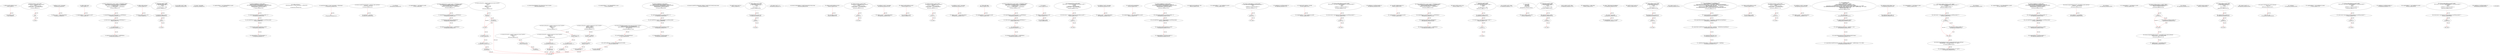 digraph  {
13 [label="2_ address payable lastPlayer_re_ent2;\n13-new_variable-3-3", method="", type_label=new_variable];
17 [label="3_ uint jackpot_re_ent2;\n17-new_variable-4-4", method="", type_label=new_variable];
21 [label="4_ function buyTicket_re_ent2() public{\n	    if (!(lastPlayer_re_ent2.send(jackpot_re_ent2)))\n        revert();\n      lastPlayer_re_ent2 = msg.sender;\n      jackpot_re_ent2    = address(this).balance;\n    }\n21-function_definition-5-10", method="buyTicket_re_ent2()", type_label=function_definition];
25 [label="5_ if\n25-if-6-7", method="buyTicket_re_ent2()", type_label=if];
1868 [label="5_ end_if", method="buyTicket_re_ent2()", type_label=end_if];
36 [label="7_ lastPlayer_re_ent2 = msg.sender;\n36-expression_statement-8-8", method="buyTicket_re_ent2()", type_label=expression_statement];
42 [label="8_ jackpot_re_ent2    = address(this).balance;\n42-expression_statement-9-9", method="buyTicket_re_ent2()", type_label=expression_statement];
50 [label="10_ address public owner;\n50-new_variable-11-11", method="", type_label=new_variable];
55 [label="11_ mapping(address => uint) balances_re_ent17;\n55-new_variable-12-12", method="", type_label=new_variable];
61 [label="12_ function withdrawFunds_re_ent17 (uint256 _weiToWithdraw) public {\n        require(balances_re_ent17[msg.sender] >= _weiToWithdraw);\n        (bool success,)=msg.sender.call.value(_weiToWithdraw)(\"\");\n        require(success);   \n        balances_re_ent17[msg.sender] -= _weiToWithdraw;\n    }\n61-function_definition-13-18", method="withdrawFunds_re_ent17(uint256 _weiToWithdraw)", type_label=function_definition];
69 [label="13_ require(balances_re_ent17[msg.sender] >= _weiToWithdraw);\n69-expression_statement-14-14", method="withdrawFunds_re_ent17(uint256 _weiToWithdraw)", type_label=expression_statement];
80 [label="14_ (bool success,)=msg.sender.call.value(_weiToWithdraw)(\"\");\n80-new_variable-15-15", method="withdrawFunds_re_ent17(uint256 _weiToWithdraw)", type_label=new_variable];
100 [label="15_ require(success);\n100-expression_statement-16-16", method="withdrawFunds_re_ent17(uint256 _weiToWithdraw)", type_label=expression_statement];
105 [label="16_ balances_re_ent17[msg.sender] -= _weiToWithdraw;\n105-expression_statement-17-17", method="withdrawFunds_re_ent17(uint256 _weiToWithdraw)", type_label=expression_statement];
113 [label="18_ address public newOwner;\n113-new_variable-19-19", method="", type_label=new_variable];
118 [label="19_ bool not_called_re_ent27 = true;\n118-new_variable-20-20", method="", type_label=new_variable];
124 [label="20_ function bug_re_ent27() public{\n        require(not_called_re_ent27);\n        if( ! (msg.sender.send(1 ether) ) ){\n            revert();\n        }\n        not_called_re_ent27 = false;\n    }\n124-function_definition-21-27", method="bug_re_ent27()", type_label=function_definition];
128 [label="21_ require(not_called_re_ent27);\n128-expression_statement-22-22", method="bug_re_ent27()", type_label=expression_statement];
133 [label="22_ if\n133-if-23-25", method="bug_re_ent27()", type_label=if];
1976 [label="22_ end_if", method="bug_re_ent27()", type_label=end_if];
148 [label="25_ not_called_re_ent27 = false;\n148-expression_statement-26-26", method="bug_re_ent27()", type_label=expression_statement];
165 [label="29_ owner = msg.sender;\n165-expression_statement-30-30", method="", type_label=expression_statement];
171 [label="31_ mapping(address => uint) redeemableEther_re_ent32;\n171-new_variable-32-32", method="", type_label=new_variable];
177 [label="32_ function claimReward_re_ent32() public {        \n        require(redeemableEther_re_ent32[msg.sender] > 0);\n        uint transferValue_re_ent32 = redeemableEther_re_ent32[msg.sender];\n        msg.sender.transfer(transferValue_re_ent32);    \n        redeemableEther_re_ent32[msg.sender] = 0;\n    }\n177-function_definition-33-38", method="claimReward_re_ent32()", type_label=function_definition];
181 [label="33_ require(redeemableEther_re_ent32[msg.sender] > 0);\n181-expression_statement-34-34", method="claimReward_re_ent32()", type_label=expression_statement];
192 [label="34_ uint transferValue_re_ent32 = redeemableEther_re_ent32[msg.sender];\n192-new_variable-35-35", method="claimReward_re_ent32()", type_label=new_variable];
202 [label="35_ msg.sender.transfer(transferValue_re_ent32);\n202-expression_statement-36-36", method="claimReward_re_ent32()", type_label=expression_statement];
211 [label="36_ redeemableEther_re_ent32[msg.sender] = 0;\n211-expression_statement-37-37", method="claimReward_re_ent32()", type_label=expression_statement];
219 [label="38_ modifier onlyOwner {\n        require(msg.sender == owner || msg.sender == address(this));\n        _;\n    }\n219-expression_statement-39-42", method="", type_label=expression_statement];
222 [label="39_ require(msg.sender == owner || msg.sender == address(this));\n222-expression_statement-40-40", method="", type_label=expression_statement];
239 [label="40_ _;\n239-expression_statement-41-41", method="", type_label=expression_statement];
241 [label="42_ function transferOwnership(address _newOwner) public onlyOwner {\n        newOwner = _newOwner;\n    }\n241-function_definition-43-45", method="transferOwnership(address _newOwner)", type_label=function_definition];
248 [label="42_ onlyOwner\n248-expression_statement-43-43", method="transferOwnership(address _newOwner)", type_label=expression_statement];
251 [label="43_ newOwner = _newOwner;\n251-expression_statement-44-44", method="transferOwnership(address _newOwner)", type_label=expression_statement];
255 [label="45_ mapping(address => uint) balances_re_ent38;\n255-new_variable-46-46", method="", type_label=new_variable];
261 [label="46_ function withdrawFunds_re_ent38 (uint256 _weiToWithdraw) public {\n        require(balances_re_ent38[msg.sender] >= _weiToWithdraw);\n        require(msg.sender.send(_weiToWithdraw));   \n        balances_re_ent38[msg.sender] -= _weiToWithdraw;\n    }\n261-function_definition-47-51", method="withdrawFunds_re_ent38(uint256 _weiToWithdraw)", type_label=function_definition];
269 [label="47_ require(balances_re_ent38[msg.sender] >= _weiToWithdraw);\n269-expression_statement-48-48", method="withdrawFunds_re_ent38(uint256 _weiToWithdraw)", type_label=expression_statement];
280 [label="48_ require(msg.sender.send(_weiToWithdraw));\n280-expression_statement-49-49", method="withdrawFunds_re_ent38(uint256 _weiToWithdraw)", type_label=expression_statement];
292 [label="49_ balances_re_ent38[msg.sender] -= _weiToWithdraw;\n292-expression_statement-50-50", method="withdrawFunds_re_ent38(uint256 _weiToWithdraw)", type_label=expression_statement];
303 [label="53_ function mul(uint256 a, uint256 b) internal pure returns (uint256) {\n    if (a == 0) {\n      return 0;\n    }\n    uint256 c = a * b;\n    assert(c / a == b);\n    return c;\n  }\n303-function_definition-54-61", method="mul(uint256 a,uint256 b)", type_label=function_definition];
320 [label="54_ if_a == 0\n320-if-55-57", method="mul(uint256 a,uint256 b)", type_label=if];
2163 [label="54_ end_if", method="mul(uint256 a,uint256 b)", type_label=end_if];
325 [label="55_ return 0;\n325-return-56-56", method="mul(uint256 a,uint256 b)", type_label=return];
327 [label="57_ uint256 c = a * b;\n327-new_variable-58-58", method="mul(uint256 a,uint256 b)", type_label=new_variable];
335 [label="58_ assert(c / a == b);\n335-expression_statement-59-59", method="mul(uint256 a,uint256 b)", type_label=expression_statement];
344 [label="59_ return c;\n344-return-60-60", method="mul(uint256 a,uint256 b)", type_label=return];
346 [label="61_ function div(uint256 a, uint256 b) internal pure returns (uint256) {\n    uint256 c = a / b;\n    return c;\n  }\n346-function_definition-62-65", method="div(uint256 a,uint256 b)", type_label=function_definition];
363 [label="62_ uint256 c = a / b;\n363-new_variable-63-63", method="div(uint256 a,uint256 b)", type_label=new_variable];
371 [label="63_ return c;\n371-return-64-64", method="div(uint256 a,uint256 b)", type_label=return];
373 [label="65_ function sub(uint256 a, uint256 b) internal pure returns (uint256) {\n    assert(b <= a);\n    return a - b;\n  }\n373-function_definition-66-69", method="sub(uint256 a,uint256 b)", type_label=function_definition];
390 [label="66_ assert(b <= a);\n390-expression_statement-67-67", method="sub(uint256 a,uint256 b)", type_label=expression_statement];
397 [label="67_ return a - b;\n397-return-68-68", method="sub(uint256 a,uint256 b)", type_label=return];
401 [label="69_ function add(uint256 a, uint256 b) internal pure returns (uint256) {\n    uint256 c = a + b;\n    assert(c >= a);\n    return c;\n  }\n401-function_definition-70-74", method="add(uint256 a,uint256 b)", type_label=function_definition];
418 [label="70_ uint256 c = a + b;\n418-new_variable-71-71", method="add(uint256 a,uint256 b)", type_label=new_variable];
426 [label="71_ assert(c >= a);\n426-expression_statement-72-72", method="add(uint256 a,uint256 b)", type_label=expression_statement];
433 [label="72_ return c;\n433-return-73-73", method="add(uint256 a,uint256 b)", type_label=return];
435 [label="74_ function ceil(uint256 a, uint256 m) internal pure returns (uint256) {\n    uint256 c = add(a,m);\n    uint256 d = sub(c,1);\n    return mul(div(d,m),m);\n  }\n435-function_definition-75-79", method="ceil(uint256 a,uint256 m)", type_label=function_definition];
452 [label="75_ uint256 c = add(a,m);\n452-new_variable-76-76", method="ceil(uint256 a,uint256 m)", type_label=new_variable];
463 [label="76_ uint256 d = sub(c,1);\n463-new_variable-77-77", method="ceil(uint256 a,uint256 m)", type_label=new_variable];
474 [label="77_ return mul(div(d,m),m);\n474-return-78-78", method="ceil(uint256 a,uint256 m)", type_label=return];
489 [label="81_ function balanceOf(address who) external view returns (uint256);\n489-function_definition-82-82", method="balanceOf(address who)", type_label=function_definition];
501 [label="82_ mapping(address => uint) redeemableEther_re_ent4;\n501-new_variable-83-83", method="", type_label=new_variable];
507 [label="83_ function claimReward_re_ent4() public {        \n        require(redeemableEther_re_ent4[msg.sender] > 0);\n        uint transferValue_re_ent4 = redeemableEther_re_ent4[msg.sender];\n        msg.sender.transfer(transferValue_re_ent4);    \n        redeemableEther_re_ent4[msg.sender] = 0;\n    }\n507-function_definition-84-89", method="claimReward_re_ent4()", type_label=function_definition];
511 [label="84_ require(redeemableEther_re_ent4[msg.sender] > 0);\n511-expression_statement-85-85", method="claimReward_re_ent4()", type_label=expression_statement];
522 [label="85_ uint transferValue_re_ent4 = redeemableEther_re_ent4[msg.sender];\n522-new_variable-86-86", method="claimReward_re_ent4()", type_label=new_variable];
532 [label="86_ msg.sender.transfer(transferValue_re_ent4);\n532-expression_statement-87-87", method="claimReward_re_ent4()", type_label=expression_statement];
541 [label="87_ redeemableEther_re_ent4[msg.sender] = 0;\n541-expression_statement-88-88", method="claimReward_re_ent4()", type_label=expression_statement];
549 [label="89_ function transferFrom(address from, address to, uint256 value) external returns (bool);\n549-function_definition-90-90", method="transferFrom(address from,address to,uint256 value)", type_label=function_definition];
568 [label="90_ uint256 counter_re_ent7 =0;\n568-new_variable-91-91", method="", type_label=new_variable];
573 [label="91_ function callme_re_ent7() public{\n        require(counter_re_ent7<=5);\n	if( ! (msg.sender.send(10 ether) ) ){\n            revert();\n        }\n        counter_re_ent7 += 1;\n    }\n573-function_definition-92-98", method="callme_re_ent7()", type_label=function_definition];
577 [label="92_ require(counter_re_ent7<=5);\n577-expression_statement-93-93", method="callme_re_ent7()", type_label=expression_statement];
584 [label="93_ if\n584-if-94-96", method="callme_re_ent7()", type_label=if];
2427 [label="93_ end_if", method="callme_re_ent7()", type_label=end_if];
599 [label="96_ counter_re_ent7 += 1;\n599-expression_statement-97-97", method="callme_re_ent7()", type_label=expression_statement];
603 [label="98_ function transfer(address to, uint256 value) external returns (bool);\n603-function_definition-99-99", method="transfer(address to,uint256 value)", type_label=function_definition];
618 [label="99_ address payable lastPlayer_re_ent23;\n618-new_variable-100-100", method="", type_label=new_variable];
622 [label="100_ uint jackpot_re_ent23;\n622-new_variable-101-101", method="", type_label=new_variable];
626 [label="101_ function buyTicket_re_ent23() public{\n	    if (!(lastPlayer_re_ent23.send(jackpot_re_ent23)))\n        revert();\n      lastPlayer_re_ent23 = msg.sender;\n      jackpot_re_ent23    = address(this).balance;\n    }\n626-function_definition-102-107", method="buyTicket_re_ent23()", type_label=function_definition];
630 [label="102_ if\n630-if-103-104", method="buyTicket_re_ent23()", type_label=if];
2473 [label="102_ end_if", method="buyTicket_re_ent23()", type_label=end_if];
641 [label="104_ lastPlayer_re_ent23 = msg.sender;\n641-expression_statement-105-105", method="buyTicket_re_ent23()", type_label=expression_statement];
647 [label="105_ jackpot_re_ent23    = address(this).balance;\n647-expression_statement-106-106", method="buyTicket_re_ent23()", type_label=expression_statement];
661 [label="109_ address payable lastPlayer_re_ent37;\n661-new_variable-110-110", method="", type_label=new_variable];
665 [label="110_ uint jackpot_re_ent37;\n665-new_variable-111-111", method="", type_label=new_variable];
669 [label="111_ function buyTicket_re_ent37() public{\n	    if (!(lastPlayer_re_ent37.send(jackpot_re_ent37)))\n        revert();\n      lastPlayer_re_ent37 = msg.sender;\n      jackpot_re_ent37    = address(this).balance;\n    }\n669-function_definition-112-117", method="buyTicket_re_ent37()", type_label=function_definition];
673 [label="112_ if\n673-if-113-114", method="buyTicket_re_ent37()", type_label=if];
2516 [label="112_ end_if", method="buyTicket_re_ent37()", type_label=end_if];
684 [label="114_ lastPlayer_re_ent37 = msg.sender;\n684-expression_statement-115-115", method="buyTicket_re_ent37()", type_label=expression_statement];
690 [label="115_ jackpot_re_ent37    = address(this).balance;\n690-expression_statement-116-116", method="buyTicket_re_ent37()", type_label=expression_statement];
698 [label="117_ Token public token;\n698-new_variable-118-118", method="", type_label=new_variable];
704 [label="118_ mapping(address => uint) balances_re_ent3;\n704-new_variable-119-119", method="", type_label=new_variable];
710 [label="119_ function withdrawFunds_re_ent3 (uint256 _weiToWithdraw) public {\n        require(balances_re_ent3[msg.sender] >= _weiToWithdraw);\n	(bool success,)= msg.sender.call.value(_weiToWithdraw)(\"\");\n        require(success);   \n        balances_re_ent3[msg.sender] -= _weiToWithdraw;\n    }\n710-function_definition-120-125", method="withdrawFunds_re_ent3(uint256 _weiToWithdraw)", type_label=function_definition];
718 [label="120_ require(balances_re_ent3[msg.sender] >= _weiToWithdraw);\n718-expression_statement-121-121", method="withdrawFunds_re_ent3(uint256 _weiToWithdraw)", type_label=expression_statement];
729 [label="121_ (bool success,)= msg.sender.call.value(_weiToWithdraw)(\"\");\n729-new_variable-122-122", method="withdrawFunds_re_ent3(uint256 _weiToWithdraw)", type_label=new_variable];
749 [label="122_ require(success);\n749-expression_statement-123-123", method="withdrawFunds_re_ent3(uint256 _weiToWithdraw)", type_label=expression_statement];
754 [label="123_ balances_re_ent3[msg.sender] -= _weiToWithdraw;\n754-expression_statement-124-124", method="withdrawFunds_re_ent3(uint256 _weiToWithdraw)", type_label=expression_statement];
762 [label="125_ bool lock;\n762-new_variable-126-126", method="", type_label=new_variable];
766 [label="126_ address payable lastPlayer_re_ent9;\n766-new_variable-127-127", method="", type_label=new_variable];
770 [label="127_ uint jackpot_re_ent9;\n770-new_variable-128-128", method="", type_label=new_variable];
774 [label="128_ function buyTicket_re_ent9() public{\n	    (bool success,) = lastPlayer_re_ent9.call.value(jackpot_re_ent9)(\"\");\n	    if (!success)\n	        revert();\n      lastPlayer_re_ent9 = msg.sender;\n      jackpot_re_ent9    = address(this).balance;\n    }\n774-function_definition-129-135", method="buyTicket_re_ent9()", type_label=function_definition];
778 [label="129_ (bool success,) = lastPlayer_re_ent9.call.value(jackpot_re_ent9)(\"\");\n778-new_variable-130-130", method="buyTicket_re_ent9()", type_label=new_variable];
796 [label="130_ if\n796-if-131-132", method="buyTicket_re_ent9()", type_label=if];
2639 [label="130_ end_if", method="buyTicket_re_ent9()", type_label=end_if];
801 [label="132_ lastPlayer_re_ent9 = msg.sender;\n801-expression_statement-133-133", method="buyTicket_re_ent9()", type_label=expression_statement];
807 [label="133_ jackpot_re_ent9    = address(this).balance;\n807-expression_statement-134-134", method="buyTicket_re_ent9()", type_label=expression_statement];
815 [label="135_ uint256 public minstakeTokens;\n815-new_variable-136-136", method="", type_label=new_variable];
820 [label="136_ mapping(address => uint) redeemableEther_re_ent25;\n820-new_variable-137-137", method="", type_label=new_variable];
826 [label="137_ function claimReward_re_ent25() public {        \n        require(redeemableEther_re_ent25[msg.sender] > 0);\n        uint transferValue_re_ent25 = redeemableEther_re_ent25[msg.sender];\n        msg.sender.transfer(transferValue_re_ent25);    \n        redeemableEther_re_ent25[msg.sender] = 0;\n    }\n826-function_definition-138-143", method="claimReward_re_ent25()", type_label=function_definition];
830 [label="138_ require(redeemableEther_re_ent25[msg.sender] > 0);\n830-expression_statement-139-139", method="claimReward_re_ent25()", type_label=expression_statement];
841 [label="139_ uint transferValue_re_ent25 = redeemableEther_re_ent25[msg.sender];\n841-new_variable-140-140", method="claimReward_re_ent25()", type_label=new_variable];
851 [label="140_ msg.sender.transfer(transferValue_re_ent25);\n851-expression_statement-141-141", method="claimReward_re_ent25()", type_label=expression_statement];
860 [label="141_ redeemableEther_re_ent25[msg.sender] = 0;\n860-expression_statement-142-142", method="claimReward_re_ent25()", type_label=expression_statement];
868 [label="143_ uint256 private basePercent = 200;\n868-new_variable-144-144", method="", type_label=new_variable];
879 [label="145_ mapping(address => uint) userBalance_re_ent19;\n879-new_variable-146-146", method="", type_label=new_variable];
885 [label="146_ function withdrawBalance_re_ent19() public{\n        if( ! (msg.sender.send(userBalance_re_ent19[msg.sender]) ) ){\n            revert();\n        }\n        userBalance_re_ent19[msg.sender] = 0;\n    }\n885-function_definition-147-152", method="withdrawBalance_re_ent19()", type_label=function_definition];
889 [label="147_ if\n889-if-148-150", method="withdrawBalance_re_ent19()", type_label=if];
2732 [label="147_ end_if", method="withdrawBalance_re_ent19()", type_label=end_if];
907 [label="150_ userBalance_re_ent19[msg.sender] = 0;\n907-expression_statement-151-151", method="withdrawBalance_re_ent19()", type_label=expression_statement];
915 [label="152_ uint256 public stakeTime = 1814400;\n915-new_variable-153-153", method="", type_label=new_variable];
921 [label="153_ mapping(address => uint) userBalance_re_ent26;\n921-new_variable-154-154", method="", type_label=new_variable];
927 [label="154_ function withdrawBalance_re_ent26() public{\n        (bool success,)= msg.sender.call.value(userBalance_re_ent26[msg.sender])(\"\");\n        if( ! success ){\n            revert();\n        }\n        userBalance_re_ent26[msg.sender] = 0;\n    }\n927-function_definition-155-161", method="withdrawBalance_re_ent26()", type_label=function_definition];
931 [label="155_ (bool success,)= msg.sender.call.value(userBalance_re_ent26[msg.sender])(\"\");\n931-new_variable-156-156", method="withdrawBalance_re_ent26()", type_label=new_variable];
955 [label="156_ if\n955-if-157-159", method="withdrawBalance_re_ent26()", type_label=if];
2798 [label="156_ end_if", method="withdrawBalance_re_ent26()", type_label=end_if];
961 [label="159_ userBalance_re_ent26[msg.sender] = 0;\n961-expression_statement-160-160", method="withdrawBalance_re_ent26()", type_label=expression_statement];
969 [label="161_ uint public stakePercentage = 30;\n969-new_variable-162-162", method="", type_label=new_variable];
975 [label="162_ mapping(address => uint) balances_re_ent31;\n975-new_variable-163-163", method="", type_label=new_variable];
981 [label="163_ function withdrawFunds_re_ent31 (uint256 _weiToWithdraw) public {\n        require(balances_re_ent31[msg.sender] >= _weiToWithdraw);\n        require(msg.sender.send(_weiToWithdraw));   \n        balances_re_ent31[msg.sender] -= _weiToWithdraw;\n    }\n981-function_definition-164-168", method="withdrawFunds_re_ent31(uint256 _weiToWithdraw)", type_label=function_definition];
989 [label="164_ require(balances_re_ent31[msg.sender] >= _weiToWithdraw);\n989-expression_statement-165-165", method="withdrawFunds_re_ent31(uint256 _weiToWithdraw)", type_label=expression_statement];
1000 [label="165_ require(msg.sender.send(_weiToWithdraw));\n1000-expression_statement-166-166", method="withdrawFunds_re_ent31(uint256 _weiToWithdraw)", type_label=expression_statement];
1012 [label="166_ balances_re_ent31[msg.sender] -= _weiToWithdraw;\n1012-expression_statement-167-167", method="withdrawFunds_re_ent31(uint256 _weiToWithdraw)", type_label=expression_statement];
1034 [label="169_ bool not_called_re_ent13 = true;\n1034-new_variable-170-170", method="", type_label=new_variable];
1040 [label="170_ function bug_re_ent13() public{\n        require(not_called_re_ent13);\n        (bool success,)=msg.sender.call.value(1 ether)(\"\");\n        if( ! success ){\n            revert();\n        }\n        not_called_re_ent13 = false;\n    }\n1040-function_definition-171-178", method="bug_re_ent13()", type_label=function_definition];
1044 [label="171_ require(not_called_re_ent13);\n1044-expression_statement-172-172", method="bug_re_ent13()", type_label=expression_statement];
1049 [label="172_ (bool success,)=msg.sender.call.value(1 ether)(\"\");\n1049-new_variable-173-173", method="bug_re_ent13()", type_label=new_variable];
1070 [label="173_ if\n1070-if-174-176", method="bug_re_ent13()", type_label=if];
2913 [label="173_ end_if", method="bug_re_ent13()", type_label=end_if];
1076 [label="176_ not_called_re_ent13 = false;\n1076-expression_statement-177-177", method="bug_re_ent13()", type_label=expression_statement];
1095 [label="179_ struct stake{\n        uint256 time;\n        bool redeem;\n        uint256 tokens;\n    }\n1095-expression_statement-180-184", method="stake()", type_label=expression_statement];
1109 [label="184_ bool not_called_re_ent20 = true;\n1109-new_variable-185-185", method="", type_label=new_variable];
1115 [label="185_ function bug_re_ent20() public{\n        require(not_called_re_ent20);\n        if( ! (msg.sender.send(1 ether) ) ){\n            revert();\n        }\n        not_called_re_ent20 = false;\n    }\n1115-function_definition-186-192", method="bug_re_ent20()", type_label=function_definition];
1119 [label="186_ require(not_called_re_ent20);\n1119-expression_statement-187-187", method="bug_re_ent20()", type_label=expression_statement];
1124 [label="187_ if\n1124-if-188-190", method="bug_re_ent20()", type_label=if];
2967 [label="187_ end_if", method="bug_re_ent20()", type_label=end_if];
1139 [label="190_ not_called_re_ent20 = false;\n1139-expression_statement-191-191", method="bug_re_ent20()", type_label=expression_statement];
1144 [label="192_ mapping(address => stake) staker;\n1144-new_variable-193-193", method="", type_label=new_variable];
1157 [label="194_ token = Token(tokenContractAddress);\n1157-expression_statement-195-195", method="", type_label=expression_statement];
1164 [label="195_ owner = msg.sender;\n1164-expression_statement-196-196", method="", type_label=expression_statement];
1170 [label="196_ minstakeTokens = 500 * 10 ** uint(10);\n1170-expression_statement-197-197", method="", type_label=expression_statement];
1180 [label="198_ uint256 counter_re_ent14 =0;\n1180-new_variable-199-199", method="", type_label=new_variable];
1185 [label="199_ function callme_re_ent14() public{\n        require(counter_re_ent14<=5);\n	if( ! (msg.sender.send(10 ether) ) ){\n            revert();\n        }\n        counter_re_ent14 += 1;\n    }\n1185-function_definition-200-206", method="callme_re_ent14()", type_label=function_definition];
1189 [label="200_ require(counter_re_ent14<=5);\n1189-expression_statement-201-201", method="callme_re_ent14()", type_label=expression_statement];
1196 [label="201_ if\n1196-if-202-204", method="callme_re_ent14()", type_label=if];
3039 [label="201_ end_if", method="callme_re_ent14()", type_label=end_if];
1211 [label="204_ counter_re_ent14 += 1;\n1211-expression_statement-205-205", method="callme_re_ent14()", type_label=expression_statement];
1215 [label="206_ function startStaking(uint256 stakeTokens) public{\n        require(stakeTokens >= minstakeTokens);\n        require(token.balanceOf(msg.sender) >= stakeTokens + findOnePercent(stakeTokens));\n        require(token.transferFrom(msg.sender, address(this), stakeTokens  + findOnePercent(stakeTokens)));\n        staker[msg.sender].time = now;\n        staker[msg.sender].tokens =  staker[msg.sender].tokens + stakeTokens;\n        emit stakingstarted(msg.sender, staker[msg.sender].tokens, staker[msg.sender].time);\n    }\n1215-function_definition-207-214", method="startStaking(uint256 stakeTokens)", type_label=function_definition];
1223 [label="207_ require(stakeTokens >= minstakeTokens);\n1223-expression_statement-208-208", method="startStaking(uint256 stakeTokens)", type_label=expression_statement];
1230 [label="208_ require(token.balanceOf(msg.sender) >= stakeTokens + findOnePercent(stakeTokens));\n1230-expression_statement-209-209", method="startStaking(uint256 stakeTokens)", type_label=expression_statement];
1249 [label="209_ require(token.transferFrom(msg.sender, address(this), stakeTokens  + findOnePercent(stakeTokens)));\n1249-expression_statement-210-210", method="startStaking(uint256 stakeTokens)", type_label=expression_statement];
1272 [label="210_ staker[msg.sender].time = now;\n1272-expression_statement-211-211", method="startStaking(uint256 stakeTokens)", type_label=expression_statement];
1282 [label="211_ staker[msg.sender].tokens =  staker[msg.sender].tokens + stakeTokens;\n1282-expression_statement-212-212", method="startStaking(uint256 stakeTokens)", type_label=expression_statement];
1322 [label="214_ address payable lastPlayer_re_ent30;\n1322-new_variable-215-215", method="", type_label=new_variable];
1326 [label="215_ uint jackpot_re_ent30;\n1326-new_variable-216-216", method="", type_label=new_variable];
1330 [label="216_ function buyTicket_re_ent30() public{\n	    if (!(lastPlayer_re_ent30.send(jackpot_re_ent30)))\n        revert();\n      lastPlayer_re_ent30 = msg.sender;\n      jackpot_re_ent30    = address(this).balance;\n    }\n1330-function_definition-217-222", method="buyTicket_re_ent30()", type_label=function_definition];
1334 [label="217_ if\n1334-if-218-219", method="buyTicket_re_ent30()", type_label=if];
3177 [label="217_ end_if", method="buyTicket_re_ent30()", type_label=end_if];
1345 [label="219_ lastPlayer_re_ent30 = msg.sender;\n1345-expression_statement-220-220", method="buyTicket_re_ent30()", type_label=expression_statement];
1351 [label="220_ jackpot_re_ent30    = address(this).balance;\n1351-expression_statement-221-221", method="buyTicket_re_ent30()", type_label=expression_statement];
1359 [label="222_ function redeem() public{\n        require(!lock);\n        require(!staker[msg.sender].redeem);\n        require(staker[msg.sender].time + stakeTime <= now);\n        require(token.transfer(msg.sender,staker[msg.sender].tokens));\n        require(token.transferFrom(owner, msg.sender ,staker[msg.sender].tokens * stakePercentage * 100 / 10000));\n        emit tokensRedeemed(msg.sender, staker[msg.sender].tokens, staker[msg.sender].tokens * stakePercentage * 100 / 10000);\n        staker[msg.sender].redeem = true;\n        staker[msg.sender].tokens = 0;\n    }\n1359-function_definition-223-232", method="redeem()", type_label=function_definition];
1363 [label="223_ require(!lock);\n1363-expression_statement-224-224", method="redeem()", type_label=expression_statement];
1369 [label="224_ require(!staker[msg.sender].redeem);\n1369-expression_statement-225-225", method="redeem()", type_label=expression_statement];
1381 [label="225_ require(staker[msg.sender].time + stakeTime <= now);\n1381-expression_statement-226-226", method="redeem()", type_label=expression_statement];
1396 [label="226_ require(token.transfer(msg.sender,staker[msg.sender].tokens));\n1396-expression_statement-227-227", method="redeem()", type_label=expression_statement];
1416 [label="227_ require(token.transferFrom(owner, msg.sender ,staker[msg.sender].tokens * stakePercentage * 100 / 10000));\n1416-expression_statement-228-228", method="redeem()", type_label=expression_statement];
1472 [label="229_ staker[msg.sender].redeem = true;\n1472-expression_statement-230-230", method="redeem()", type_label=expression_statement];
1483 [label="230_ staker[msg.sender].tokens = 0;\n1483-expression_statement-231-231", method="redeem()", type_label=expression_statement];
1493 [label="232_ mapping(address => uint) balances_re_ent8;\n1493-new_variable-233-233", method="", type_label=new_variable];
1499 [label="233_ function withdraw_balances_re_ent8 () public {\n       (bool success,) = msg.sender.call.value(balances_re_ent8[msg.sender ])(\"\");\n       if (success)\n          balances_re_ent8[msg.sender] = 0;\n      }\n1499-function_definition-234-238", method="withdraw_balances_re_ent8()", type_label=function_definition];
1503 [label="234_ (bool success,) = msg.sender.call.value(balances_re_ent8[msg.sender ])(\"\");\n1503-new_variable-235-235", method="withdraw_balances_re_ent8()", type_label=new_variable];
1527 [label="235_ if\n1527-if-236-237", method="withdraw_balances_re_ent8()", type_label=if];
3370 [label="235_ end_if", method="withdraw_balances_re_ent8()", type_label=end_if];
1529 [label="236_ balances_re_ent8[msg.sender] = 0;\n1529-expression_statement-237-237", method="withdraw_balances_re_ent8()", type_label=expression_statement];
1537 [label="238_ function changeStakeTokens(uint256 _NewTokensThreshold) public onlyOwner{\n        minstakeTokens = _NewTokensThreshold * 10 ** uint(10);\n    }\n1537-function_definition-239-241", method="changeStakeTokens(uint256 _NewTokensThreshold)", type_label=function_definition];
1544 [label="238_ onlyOwner\n1544-expression_statement-239-239", method="changeStakeTokens(uint256 _NewTokensThreshold)", type_label=expression_statement];
1547 [label="239_ minstakeTokens = _NewTokensThreshold * 10 ** uint(10);\n1547-expression_statement-240-240", method="changeStakeTokens(uint256 _NewTokensThreshold)", type_label=expression_statement];
1557 [label="241_ mapping(address => uint) redeemableEther_re_ent39;\n1557-new_variable-242-242", method="", type_label=new_variable];
1563 [label="242_ function claimReward_re_ent39() public {        \n        require(redeemableEther_re_ent39[msg.sender] > 0);\n        uint transferValue_re_ent39 = redeemableEther_re_ent39[msg.sender];\n        msg.sender.transfer(transferValue_re_ent39);    \n        redeemableEther_re_ent39[msg.sender] = 0;\n    }\n1563-function_definition-243-248", method="claimReward_re_ent39()", type_label=function_definition];
1567 [label="243_ require(redeemableEther_re_ent39[msg.sender] > 0);\n1567-expression_statement-244-244", method="claimReward_re_ent39()", type_label=expression_statement];
1578 [label="244_ uint transferValue_re_ent39 = redeemableEther_re_ent39[msg.sender];\n1578-new_variable-245-245", method="claimReward_re_ent39()", type_label=new_variable];
1588 [label="245_ msg.sender.transfer(transferValue_re_ent39);\n1588-expression_statement-246-246", method="claimReward_re_ent39()", type_label=expression_statement];
1597 [label="246_ redeemableEther_re_ent39[msg.sender] = 0;\n1597-expression_statement-247-247", method="claimReward_re_ent39()", type_label=expression_statement];
1605 [label="248_ function changeStakeTime(uint256 _newStakeTime) public onlyOwner{\n        stakeTime = _newStakeTime;\n    }\n1605-function_definition-249-251", method="changeStakeTime(uint256 _newStakeTime)", type_label=function_definition];
1612 [label="248_ onlyOwner\n1612-expression_statement-249-249", method="changeStakeTime(uint256 _newStakeTime)", type_label=expression_statement];
1615 [label="249_ stakeTime = _newStakeTime;\n1615-expression_statement-250-250", method="changeStakeTime(uint256 _newStakeTime)", type_label=expression_statement];
1619 [label="251_ mapping(address => uint) balances_re_ent36;\n1619-new_variable-252-252", method="", type_label=new_variable];
1625 [label="252_ function withdraw_balances_re_ent36 () public {\n       if (msg.sender.send(balances_re_ent36[msg.sender ]))\n          balances_re_ent36[msg.sender] = 0;\n      }\n1625-function_definition-253-256", method="withdraw_balances_re_ent36()", type_label=function_definition];
1629 [label="253_ if\n1629-if-254-255", method="withdraw_balances_re_ent36()", type_label=if];
3472 [label="253_ end_if", method="withdraw_balances_re_ent36()", type_label=end_if];
1642 [label="254_ balances_re_ent36[msg.sender] = 0;\n1642-expression_statement-255-255", method="withdraw_balances_re_ent36()", type_label=expression_statement];
1650 [label="256_ function changeStakingPercentage(uint _newStakePercentage) public onlyOwner{\n        stakePercentage = _newStakePercentage;\n    }\n1650-function_definition-257-259", method="changeStakingPercentage(uint _newStakePercentage)", type_label=function_definition];
1657 [label="256_ onlyOwner\n1657-expression_statement-257-257", method="changeStakingPercentage(uint _newStakePercentage)", type_label=expression_statement];
1660 [label="257_ stakePercentage = _newStakePercentage;\n1660-expression_statement-258-258", method="changeStakingPercentage(uint _newStakePercentage)", type_label=expression_statement];
1664 [label="259_ uint256 counter_re_ent35 =0;\n1664-new_variable-260-260", method="", type_label=new_variable];
1669 [label="260_ function callme_re_ent35() public{\n        require(counter_re_ent35<=5);\n	if( ! (msg.sender.send(10 ether) ) ){\n            revert();\n        }\n        counter_re_ent35 += 1;\n    }\n1669-function_definition-261-267", method="callme_re_ent35()", type_label=function_definition];
1673 [label="261_ require(counter_re_ent35<=5);\n1673-expression_statement-262-262", method="callme_re_ent35()", type_label=expression_statement];
1680 [label="262_ if\n1680-if-263-265", method="callme_re_ent35()", type_label=if];
3523 [label="262_ end_if", method="callme_re_ent35()", type_label=end_if];
1695 [label="265_ counter_re_ent35 += 1;\n1695-expression_statement-266-266", method="callme_re_ent35()", type_label=expression_statement];
1699 [label="267_ function lockWithdrawals() public onlyOwner{\n        lock = true;\n    }\n1699-function_definition-268-270", method="lockWithdrawals()", type_label=function_definition];
1702 [label="267_ onlyOwner\n1702-expression_statement-268-268", method="lockWithdrawals()", type_label=expression_statement];
1705 [label="268_ lock = true;\n1705-expression_statement-269-269", method="lockWithdrawals()", type_label=expression_statement];
1710 [label="270_ mapping(address => uint) userBalance_re_ent40;\n1710-new_variable-271-271", method="", type_label=new_variable];
1716 [label="271_ function withdrawBalance_re_ent40() public{\n        (bool success,)=msg.sender.call.value(userBalance_re_ent40[msg.sender])(\"\");\n        if( ! success ){\n            revert();\n        }\n        userBalance_re_ent40[msg.sender] = 0;\n    }\n1716-function_definition-272-278", method="withdrawBalance_re_ent40()", type_label=function_definition];
1720 [label="272_ (bool success,)=msg.sender.call.value(userBalance_re_ent40[msg.sender])(\"\");\n1720-new_variable-273-273", method="withdrawBalance_re_ent40()", type_label=new_variable];
1744 [label="273_ if\n1744-if-274-276", method="withdrawBalance_re_ent40()", type_label=if];
3587 [label="273_ end_if", method="withdrawBalance_re_ent40()", type_label=end_if];
1750 [label="276_ userBalance_re_ent40[msg.sender] = 0;\n1750-expression_statement-277-277", method="withdrawBalance_re_ent40()", type_label=expression_statement];
1758 [label="278_ function findOnePercent(uint256 value) private view returns (uint256)  {\n        uint256 roundValue = value.ceil(basePercent);\n        uint256 onePercent = roundValue.mul(basePercent).div(10000);\n        return onePercent;\n    }\n1758-function_definition-279-283", method="findOnePercent(uint256 value)", type_label=function_definition];
1771 [label="279_ uint256 roundValue = value.ceil(basePercent);\n1771-new_variable-280-280", method="findOnePercent(uint256 value)", type_label=new_variable];
1782 [label="280_ uint256 onePercent = roundValue.mul(basePercent).div(10000);\n1782-new_variable-281-281", method="findOnePercent(uint256 value)", type_label=new_variable];
1798 [label="281_ return onePercent;\n1798-return-282-282", method="findOnePercent(uint256 value)", type_label=return];
1800 [label="283_ mapping(address => uint) userBalance_re_ent33;\n1800-new_variable-284-284", method="", type_label=new_variable];
1806 [label="284_ function withdrawBalance_re_ent33() public{\n        (bool success,)= msg.sender.call.value(userBalance_re_ent33[msg.sender])(\"\");\n        if( ! success ){\n            revert();\n        }\n        userBalance_re_ent33[msg.sender] = 0;\n    }\n1806-function_definition-285-291", method="withdrawBalance_re_ent33()", type_label=function_definition];
1810 [label="285_ (bool success,)= msg.sender.call.value(userBalance_re_ent33[msg.sender])(\"\");\n1810-new_variable-286-286", method="withdrawBalance_re_ent33()", type_label=new_variable];
1834 [label="286_ if\n1834-if-287-289", method="withdrawBalance_re_ent33()", type_label=if];
3677 [label="286_ end_if", method="withdrawBalance_re_ent33()", type_label=end_if];
1840 [label="289_ userBalance_re_ent33[msg.sender] = 0;\n1840-expression_statement-290-290", method="withdrawBalance_re_ent33()", type_label=expression_statement];
1 [label="0_ start_node", method="", type_label=start];
2 [label="0_ exit_node", method="", type_label=exit];
13 -> 17  [color=red, controlflow_type=next_line, edge_type=CFG_edge, key=0, label=next_line];
21 -> 25  [color=red, controlflow_type=next_line, edge_type=CFG_edge, key=0, label=next_line];
25 -> 1868  [color=red, controlflow_type=neg_next, edge_type=CFG_edge, key=0, label=neg_next];
36 -> 42  [color=red, controlflow_type=next_line, edge_type=CFG_edge, key=0, label=next_line];
50 -> 55  [color=red, controlflow_type=next_line, edge_type=CFG_edge, key=0, label=next_line];
61 -> 69  [color=red, controlflow_type=next_line, edge_type=CFG_edge, key=0, label=next_line];
69 -> 80  [color=red, controlflow_type=next_line, edge_type=CFG_edge, key=0, label=next_line];
80 -> 100  [color=red, controlflow_type=next_line, edge_type=CFG_edge, key=0, label=next_line];
100 -> 105  [color=red, controlflow_type=next_line, edge_type=CFG_edge, key=0, label=next_line];
113 -> 118  [color=red, controlflow_type=next_line, edge_type=CFG_edge, key=0, label=next_line];
124 -> 128  [color=red, controlflow_type=next_line, edge_type=CFG_edge, key=0, label=next_line];
128 -> 133  [color=red, controlflow_type=next_line, edge_type=CFG_edge, key=0, label=next_line];
133 -> 1976  [color=red, controlflow_type=neg_next, edge_type=CFG_edge, key=0, label=neg_next];
177 -> 181  [color=red, controlflow_type=next_line, edge_type=CFG_edge, key=0, label=next_line];
181 -> 192  [color=red, controlflow_type=next_line, edge_type=CFG_edge, key=0, label=next_line];
192 -> 202  [color=red, controlflow_type=next_line, edge_type=CFG_edge, key=0, label=next_line];
202 -> 211  [color=red, controlflow_type=next_line, edge_type=CFG_edge, key=0, label=next_line];
222 -> 239  [color=red, controlflow_type=next_line, edge_type=CFG_edge, key=0, label=next_line];
241 -> 251  [color=red, controlflow_type=next_line, edge_type=CFG_edge, key=0, label=next_line];
261 -> 269  [color=red, controlflow_type=next_line, edge_type=CFG_edge, key=0, label=next_line];
269 -> 280  [color=red, controlflow_type=next_line, edge_type=CFG_edge, key=0, label=next_line];
280 -> 292  [color=red, controlflow_type=next_line, edge_type=CFG_edge, key=0, label=next_line];
303 -> 320  [color=red, controlflow_type=next_line, edge_type=CFG_edge, key=0, label=next_line];
320 -> 325  [color=red, controlflow_type=pos_next, edge_type=CFG_edge, key=0, label=pos_next];
320 -> 2163  [color=red, controlflow_type=neg_next, edge_type=CFG_edge, key=0, label=neg_next];
2163 -> 327  [color=red, controlflow_type=next_line, edge_type=CFG_edge, key=0, label=next_line];
325 -> 2163  [color=red, controlflow_type=end_if, edge_type=CFG_edge, key=0, label=end_if];
325 -> 2  [color=red, controlflow_type=return_exit, edge_type=CFG_edge, key=0, label=return_exit];
327 -> 335  [color=red, controlflow_type=next_line, edge_type=CFG_edge, key=0, label=next_line];
335 -> 344  [color=red, controlflow_type=next_line, edge_type=CFG_edge, key=0, label=next_line];
344 -> 2  [color=red, controlflow_type=return_exit, edge_type=CFG_edge, key=0, label=return_exit];
346 -> 363  [color=red, controlflow_type=next_line, edge_type=CFG_edge, key=0, label=next_line];
363 -> 371  [color=red, controlflow_type=next_line, edge_type=CFG_edge, key=0, label=next_line];
371 -> 2  [color=red, controlflow_type=return_exit, edge_type=CFG_edge, key=0, label=return_exit];
373 -> 390  [color=red, controlflow_type=next_line, edge_type=CFG_edge, key=0, label=next_line];
390 -> 397  [color=red, controlflow_type=next_line, edge_type=CFG_edge, key=0, label=next_line];
397 -> 2  [color=red, controlflow_type=return_exit, edge_type=CFG_edge, key=0, label=return_exit];
401 -> 418  [color=red, controlflow_type=next_line, edge_type=CFG_edge, key=0, label=next_line];
418 -> 426  [color=red, controlflow_type=next_line, edge_type=CFG_edge, key=0, label=next_line];
426 -> 433  [color=red, controlflow_type=next_line, edge_type=CFG_edge, key=0, label=next_line];
433 -> 2  [color=red, controlflow_type=return_exit, edge_type=CFG_edge, key=0, label=return_exit];
435 -> 452  [color=red, controlflow_type=next_line, edge_type=CFG_edge, key=0, label=next_line];
452 -> 463  [color=red, controlflow_type=next_line, edge_type=CFG_edge, key=0, label=next_line];
463 -> 474  [color=red, controlflow_type=next_line, edge_type=CFG_edge, key=0, label=next_line];
474 -> 2  [color=red, controlflow_type=return_exit, edge_type=CFG_edge, key=0, label=return_exit];
507 -> 511  [color=red, controlflow_type=next_line, edge_type=CFG_edge, key=0, label=next_line];
511 -> 522  [color=red, controlflow_type=next_line, edge_type=CFG_edge, key=0, label=next_line];
522 -> 532  [color=red, controlflow_type=next_line, edge_type=CFG_edge, key=0, label=next_line];
532 -> 541  [color=red, controlflow_type=next_line, edge_type=CFG_edge, key=0, label=next_line];
573 -> 577  [color=red, controlflow_type=next_line, edge_type=CFG_edge, key=0, label=next_line];
577 -> 584  [color=red, controlflow_type=next_line, edge_type=CFG_edge, key=0, label=next_line];
584 -> 2427  [color=red, controlflow_type=neg_next, edge_type=CFG_edge, key=0, label=neg_next];
618 -> 622  [color=red, controlflow_type=next_line, edge_type=CFG_edge, key=0, label=next_line];
626 -> 630  [color=red, controlflow_type=next_line, edge_type=CFG_edge, key=0, label=next_line];
630 -> 2473  [color=red, controlflow_type=neg_next, edge_type=CFG_edge, key=0, label=neg_next];
641 -> 647  [color=red, controlflow_type=next_line, edge_type=CFG_edge, key=0, label=next_line];
661 -> 665  [color=red, controlflow_type=next_line, edge_type=CFG_edge, key=0, label=next_line];
669 -> 673  [color=red, controlflow_type=next_line, edge_type=CFG_edge, key=0, label=next_line];
673 -> 2516  [color=red, controlflow_type=neg_next, edge_type=CFG_edge, key=0, label=neg_next];
684 -> 690  [color=red, controlflow_type=next_line, edge_type=CFG_edge, key=0, label=next_line];
698 -> 704  [color=red, controlflow_type=next_line, edge_type=CFG_edge, key=0, label=next_line];
710 -> 718  [color=red, controlflow_type=next_line, edge_type=CFG_edge, key=0, label=next_line];
718 -> 729  [color=red, controlflow_type=next_line, edge_type=CFG_edge, key=0, label=next_line];
729 -> 749  [color=red, controlflow_type=next_line, edge_type=CFG_edge, key=0, label=next_line];
749 -> 754  [color=red, controlflow_type=next_line, edge_type=CFG_edge, key=0, label=next_line];
762 -> 766  [color=red, controlflow_type=next_line, edge_type=CFG_edge, key=0, label=next_line];
766 -> 770  [color=red, controlflow_type=next_line, edge_type=CFG_edge, key=0, label=next_line];
774 -> 778  [color=red, controlflow_type=next_line, edge_type=CFG_edge, key=0, label=next_line];
778 -> 796  [color=red, controlflow_type=next_line, edge_type=CFG_edge, key=0, label=next_line];
796 -> 2639  [color=red, controlflow_type=neg_next, edge_type=CFG_edge, key=0, label=neg_next];
801 -> 807  [color=red, controlflow_type=next_line, edge_type=CFG_edge, key=0, label=next_line];
815 -> 820  [color=red, controlflow_type=next_line, edge_type=CFG_edge, key=0, label=next_line];
826 -> 830  [color=red, controlflow_type=next_line, edge_type=CFG_edge, key=0, label=next_line];
830 -> 841  [color=red, controlflow_type=next_line, edge_type=CFG_edge, key=0, label=next_line];
841 -> 851  [color=red, controlflow_type=next_line, edge_type=CFG_edge, key=0, label=next_line];
851 -> 860  [color=red, controlflow_type=next_line, edge_type=CFG_edge, key=0, label=next_line];
885 -> 889  [color=red, controlflow_type=next_line, edge_type=CFG_edge, key=0, label=next_line];
889 -> 2732  [color=red, controlflow_type=neg_next, edge_type=CFG_edge, key=0, label=neg_next];
915 -> 921  [color=red, controlflow_type=next_line, edge_type=CFG_edge, key=0, label=next_line];
927 -> 931  [color=red, controlflow_type=next_line, edge_type=CFG_edge, key=0, label=next_line];
931 -> 955  [color=red, controlflow_type=next_line, edge_type=CFG_edge, key=0, label=next_line];
955 -> 2798  [color=red, controlflow_type=neg_next, edge_type=CFG_edge, key=0, label=neg_next];
969 -> 975  [color=red, controlflow_type=next_line, edge_type=CFG_edge, key=0, label=next_line];
981 -> 989  [color=red, controlflow_type=next_line, edge_type=CFG_edge, key=0, label=next_line];
989 -> 1000  [color=red, controlflow_type=next_line, edge_type=CFG_edge, key=0, label=next_line];
1000 -> 1012  [color=red, controlflow_type=next_line, edge_type=CFG_edge, key=0, label=next_line];
1040 -> 1044  [color=red, controlflow_type=next_line, edge_type=CFG_edge, key=0, label=next_line];
1044 -> 1049  [color=red, controlflow_type=next_line, edge_type=CFG_edge, key=0, label=next_line];
1049 -> 1070  [color=red, controlflow_type=next_line, edge_type=CFG_edge, key=0, label=next_line];
1070 -> 2913  [color=red, controlflow_type=neg_next, edge_type=CFG_edge, key=0, label=neg_next];
1095 -> 1109  [color=red, controlflow_type=next_line, edge_type=CFG_edge, key=0, label=next_line];
1115 -> 1119  [color=red, controlflow_type=next_line, edge_type=CFG_edge, key=0, label=next_line];
1119 -> 1124  [color=red, controlflow_type=next_line, edge_type=CFG_edge, key=0, label=next_line];
1124 -> 2967  [color=red, controlflow_type=neg_next, edge_type=CFG_edge, key=0, label=neg_next];
1157 -> 1164  [color=red, controlflow_type=next_line, edge_type=CFG_edge, key=0, label=next_line];
1164 -> 1170  [color=red, controlflow_type=next_line, edge_type=CFG_edge, key=0, label=next_line];
1185 -> 1189  [color=red, controlflow_type=next_line, edge_type=CFG_edge, key=0, label=next_line];
1189 -> 1196  [color=red, controlflow_type=next_line, edge_type=CFG_edge, key=0, label=next_line];
1196 -> 3039  [color=red, controlflow_type=neg_next, edge_type=CFG_edge, key=0, label=neg_next];
1215 -> 1223  [color=red, controlflow_type=next_line, edge_type=CFG_edge, key=0, label=next_line];
1223 -> 1230  [color=red, controlflow_type=next_line, edge_type=CFG_edge, key=0, label=next_line];
1230 -> 1249  [color=red, controlflow_type=next_line, edge_type=CFG_edge, key=0, label=next_line];
1249 -> 1272  [color=red, controlflow_type=next_line, edge_type=CFG_edge, key=0, label=next_line];
1272 -> 1282  [color=red, controlflow_type=next_line, edge_type=CFG_edge, key=0, label=next_line];
1322 -> 1326  [color=red, controlflow_type=next_line, edge_type=CFG_edge, key=0, label=next_line];
1330 -> 1334  [color=red, controlflow_type=next_line, edge_type=CFG_edge, key=0, label=next_line];
1334 -> 3177  [color=red, controlflow_type=neg_next, edge_type=CFG_edge, key=0, label=neg_next];
1345 -> 1351  [color=red, controlflow_type=next_line, edge_type=CFG_edge, key=0, label=next_line];
1359 -> 1363  [color=red, controlflow_type=next_line, edge_type=CFG_edge, key=0, label=next_line];
1363 -> 1369  [color=red, controlflow_type=next_line, edge_type=CFG_edge, key=0, label=next_line];
1369 -> 1381  [color=red, controlflow_type=next_line, edge_type=CFG_edge, key=0, label=next_line];
1381 -> 1396  [color=red, controlflow_type=next_line, edge_type=CFG_edge, key=0, label=next_line];
1396 -> 1416  [color=red, controlflow_type=next_line, edge_type=CFG_edge, key=0, label=next_line];
1472 -> 1483  [color=red, controlflow_type=next_line, edge_type=CFG_edge, key=0, label=next_line];
1499 -> 1503  [color=red, controlflow_type=next_line, edge_type=CFG_edge, key=0, label=next_line];
1503 -> 1527  [color=red, controlflow_type=next_line, edge_type=CFG_edge, key=0, label=next_line];
1527 -> 1529  [color=red, controlflow_type=pos_next, edge_type=CFG_edge, key=0, label=pos_next];
1527 -> 3370  [color=red, controlflow_type=neg_next, edge_type=CFG_edge, key=0, label=neg_next];
3370 -> 1537  [color=red, controlflow_type=next_line, edge_type=CFG_edge, key=0, label=next_line];
1529 -> 3370  [color=red, controlflow_type=end_if, edge_type=CFG_edge, key=0, label=end_if];
1537 -> 1547  [color=red, controlflow_type=next_line, edge_type=CFG_edge, key=0, label=next_line];
1563 -> 1567  [color=red, controlflow_type=next_line, edge_type=CFG_edge, key=0, label=next_line];
1567 -> 1578  [color=red, controlflow_type=next_line, edge_type=CFG_edge, key=0, label=next_line];
1578 -> 1588  [color=red, controlflow_type=next_line, edge_type=CFG_edge, key=0, label=next_line];
1588 -> 1597  [color=red, controlflow_type=next_line, edge_type=CFG_edge, key=0, label=next_line];
1605 -> 1615  [color=red, controlflow_type=next_line, edge_type=CFG_edge, key=0, label=next_line];
1625 -> 1629  [color=red, controlflow_type=next_line, edge_type=CFG_edge, key=0, label=next_line];
1629 -> 1642  [color=red, controlflow_type=pos_next, edge_type=CFG_edge, key=0, label=pos_next];
1629 -> 3472  [color=red, controlflow_type=neg_next, edge_type=CFG_edge, key=0, label=neg_next];
3472 -> 1650  [color=red, controlflow_type=next_line, edge_type=CFG_edge, key=0, label=next_line];
1642 -> 3472  [color=red, controlflow_type=end_if, edge_type=CFG_edge, key=0, label=end_if];
1650 -> 1660  [color=red, controlflow_type=next_line, edge_type=CFG_edge, key=0, label=next_line];
1669 -> 1673  [color=red, controlflow_type=next_line, edge_type=CFG_edge, key=0, label=next_line];
1673 -> 1680  [color=red, controlflow_type=next_line, edge_type=CFG_edge, key=0, label=next_line];
1680 -> 3523  [color=red, controlflow_type=neg_next, edge_type=CFG_edge, key=0, label=neg_next];
1699 -> 1705  [color=red, controlflow_type=next_line, edge_type=CFG_edge, key=0, label=next_line];
1716 -> 1720  [color=red, controlflow_type=next_line, edge_type=CFG_edge, key=0, label=next_line];
1720 -> 1744  [color=red, controlflow_type=next_line, edge_type=CFG_edge, key=0, label=next_line];
1744 -> 3587  [color=red, controlflow_type=neg_next, edge_type=CFG_edge, key=0, label=neg_next];
1758 -> 1771  [color=red, controlflow_type=next_line, edge_type=CFG_edge, key=0, label=next_line];
1771 -> 1782  [color=red, controlflow_type=next_line, edge_type=CFG_edge, key=0, label=next_line];
1782 -> 1798  [color=red, controlflow_type=next_line, edge_type=CFG_edge, key=0, label=next_line];
1798 -> 2  [color=red, controlflow_type=return_exit, edge_type=CFG_edge, key=0, label=return_exit];
1806 -> 1810  [color=red, controlflow_type=next_line, edge_type=CFG_edge, key=0, label=next_line];
1810 -> 1834  [color=red, controlflow_type=next_line, edge_type=CFG_edge, key=0, label=next_line];
1834 -> 3677  [color=red, controlflow_type=neg_next, edge_type=CFG_edge, key=0, label=neg_next];
}
